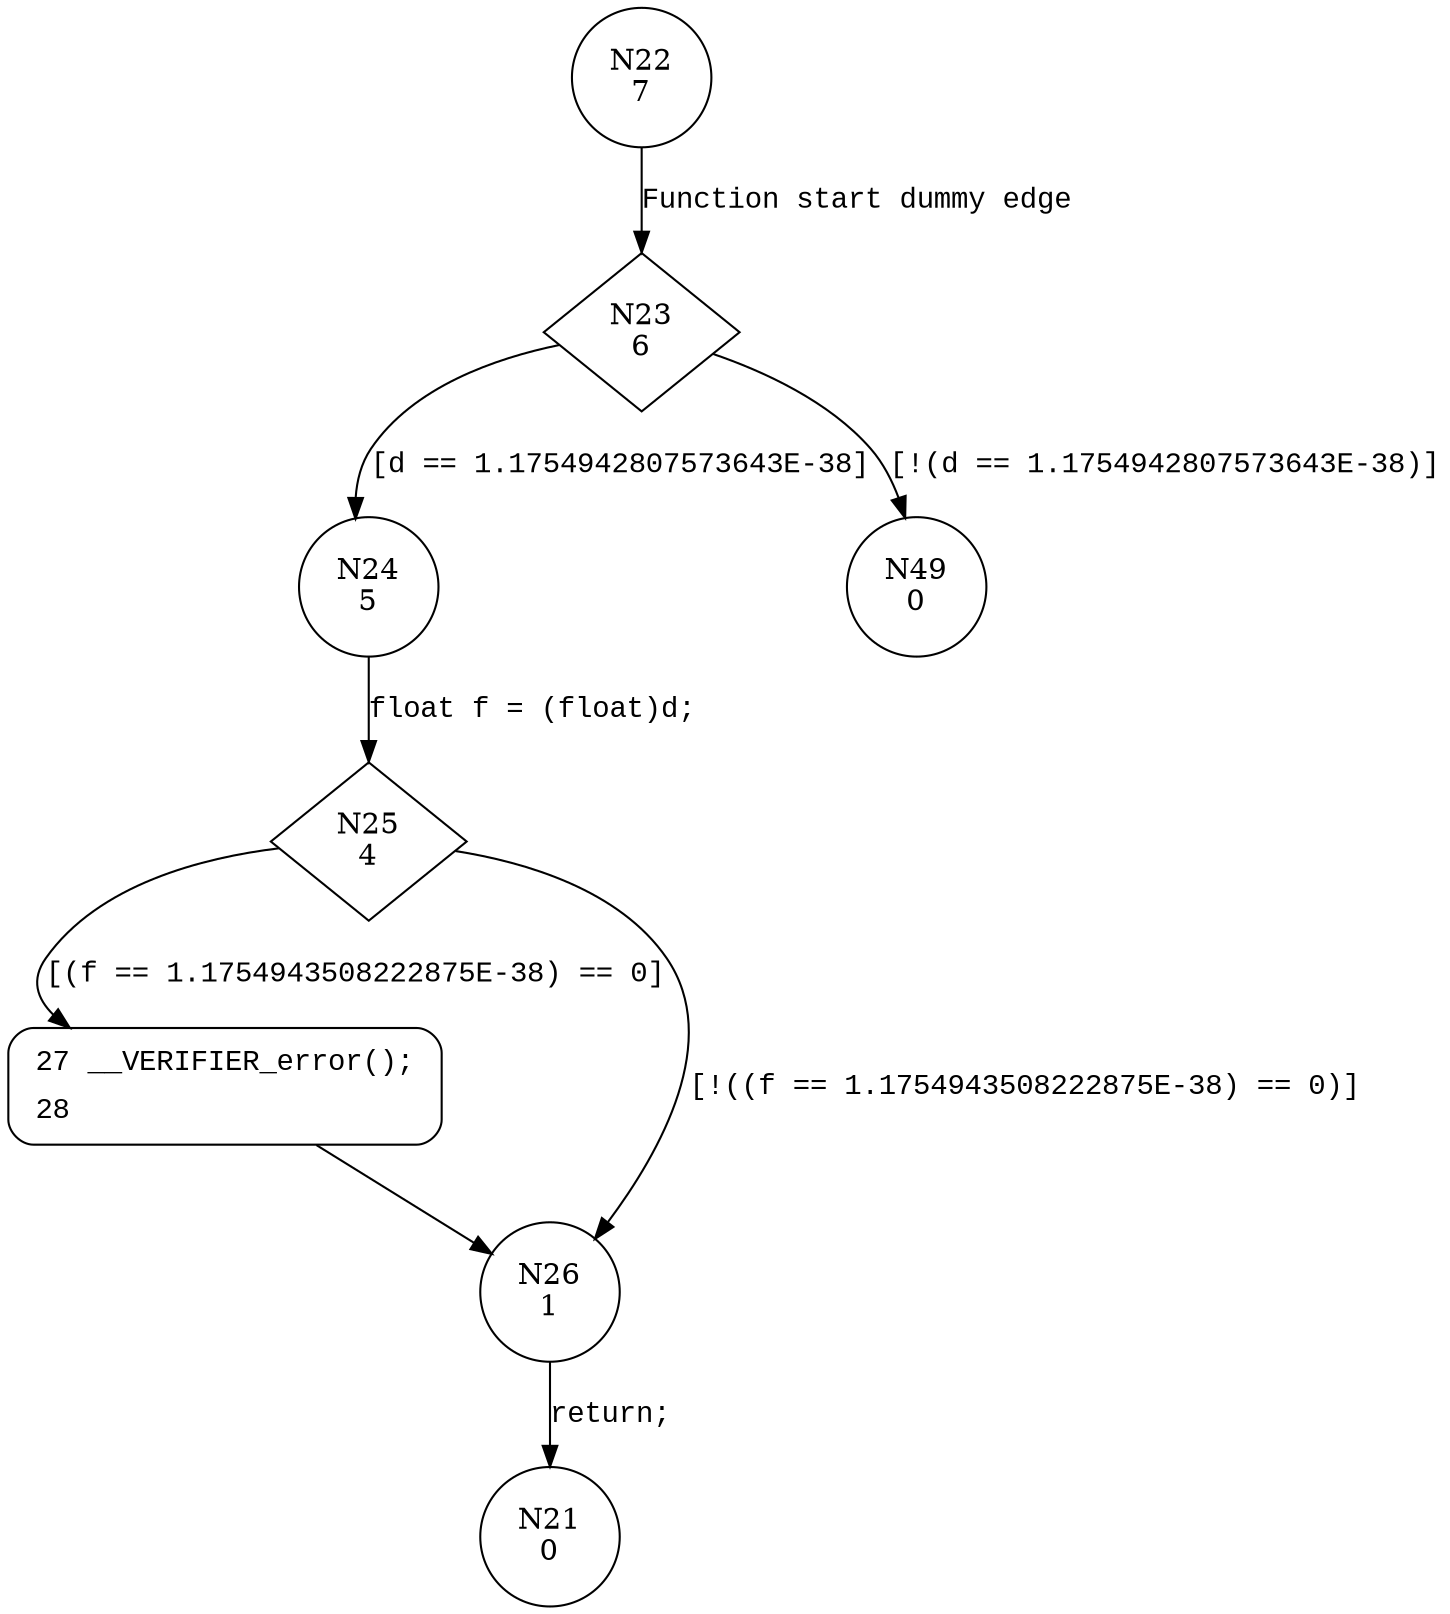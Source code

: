 digraph bugCasting {
22 [shape="circle" label="N22\n7"]
23 [shape="diamond" label="N23\n6"]
24 [shape="circle" label="N24\n5"]
49 [shape="circle" label="N49\n0"]
25 [shape="diamond" label="N25\n4"]
27 [shape="circle" label="N27\n3"]
26 [shape="circle" label="N26\n1"]
21 [shape="circle" label="N21\n0"]
27 [style="filled,bold" penwidth="1" fillcolor="white" fontname="Courier New" shape="Mrecord" label=<<table border="0" cellborder="0" cellpadding="3" bgcolor="white"><tr><td align="right">27</td><td align="left">__VERIFIER_error();</td></tr><tr><td align="right">28</td><td align="left"></td></tr></table>>]
27 -> 26[label=""]
22 -> 23 [label="Function start dummy edge" fontname="Courier New"]
23 -> 24 [label="[d == 1.1754942807573643E-38]" fontname="Courier New"]
23 -> 49 [label="[!(d == 1.1754942807573643E-38)]" fontname="Courier New"]
25 -> 27 [label="[(f == 1.1754943508222875E-38) == 0]" fontname="Courier New"]
25 -> 26 [label="[!((f == 1.1754943508222875E-38) == 0)]" fontname="Courier New"]
26 -> 21 [label="return;" fontname="Courier New"]
24 -> 25 [label="float f = (float)d;" fontname="Courier New"]
}